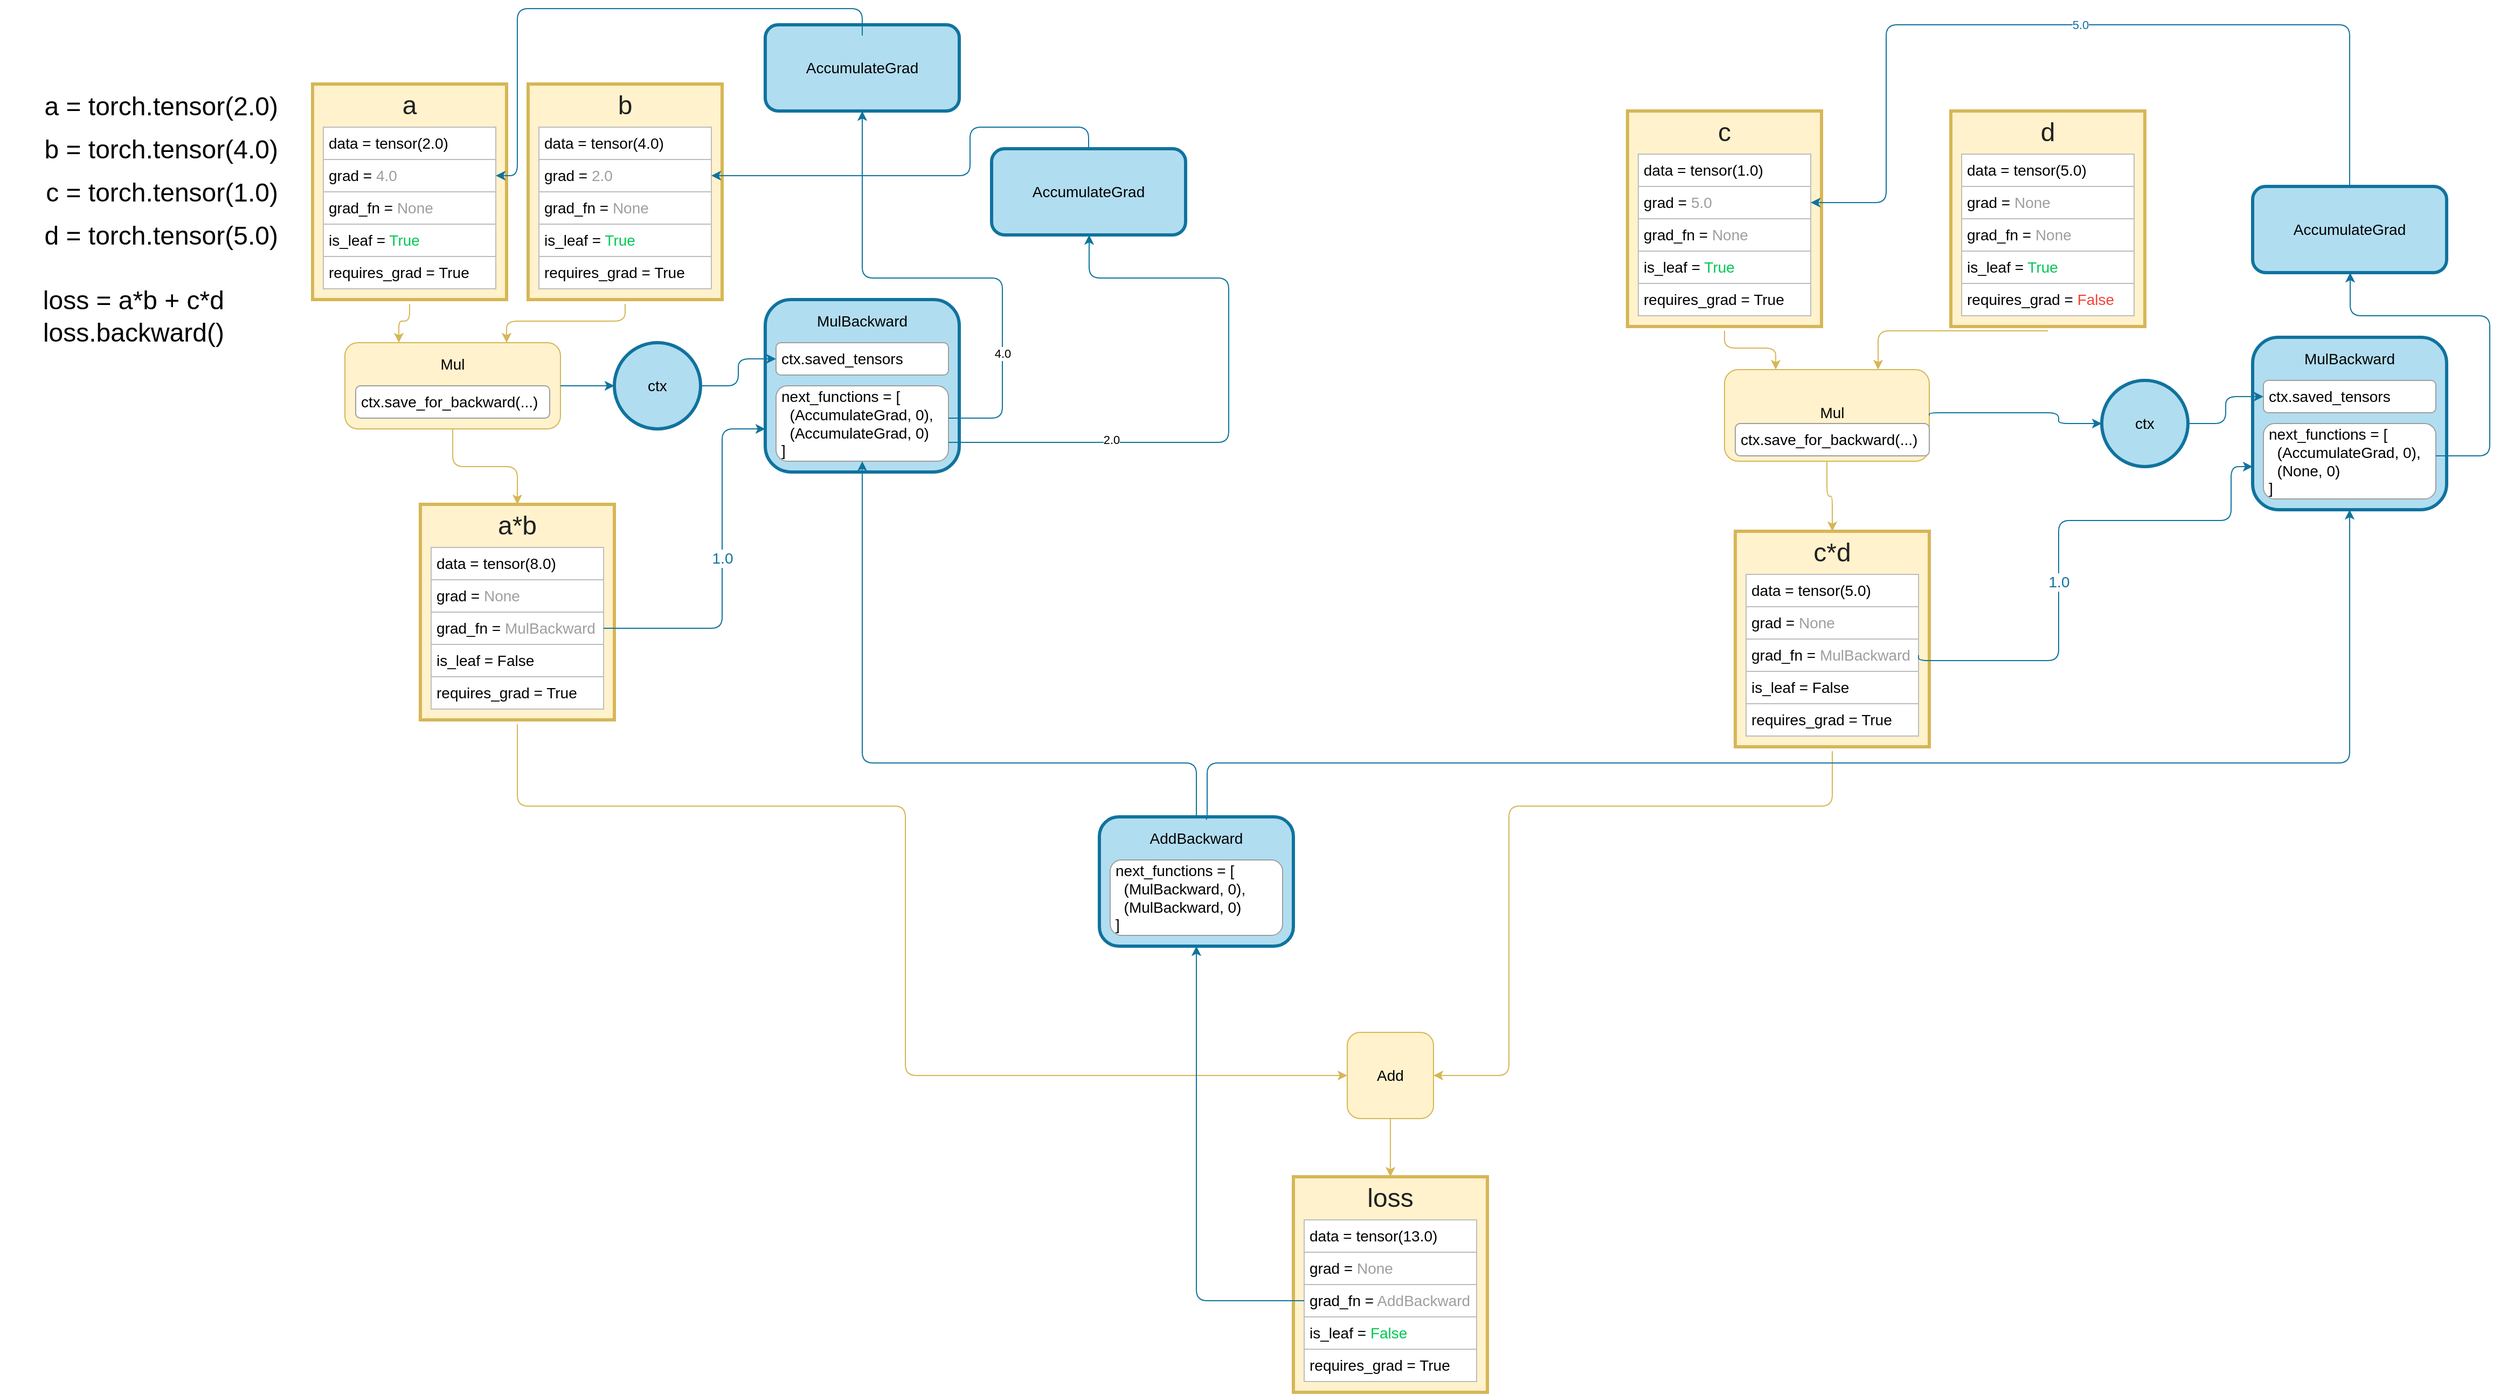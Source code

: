 <mxfile version="21.3.7" type="github">
  <diagram name="Страница 1" id="6cj-dm2TCupNIVutivOo">
    <mxGraphModel dx="1238" dy="2367" grid="1" gridSize="10" guides="1" tooltips="1" connect="1" arrows="1" fold="1" page="1" pageScale="1" pageWidth="827" pageHeight="1169" math="0" shadow="0">
      <root>
        <mxCell id="0" />
        <mxCell id="1" parent="0" />
        <mxCell id="ab2Kzsvk-i5Xff6N2FPf-1" style="edgeStyle=orthogonalEdgeStyle;comic=0;html=1;entryX=0.25;entryY=0;shadow=0;startArrow=none;startFill=0;jettySize=auto;orthogonalLoop=1;strokeColor=#d6b656;strokeWidth=1;fontSize=14;fontColor=#000000;fillColor=#fff2cc;rounded=1;" edge="1" parent="1" source="ab2Kzsvk-i5Xff6N2FPf-23" target="ab2Kzsvk-i5Xff6N2FPf-11">
          <mxGeometry relative="1" as="geometry" />
        </mxCell>
        <mxCell id="ab2Kzsvk-i5Xff6N2FPf-2" value="a = torch.tensor(2.0)&lt;br style=&quot;font-size: 24px&quot;&gt;" style="text;html=1;strokeColor=none;fillColor=none;align=right;verticalAlign=top;whiteSpace=wrap;rounded=0;fontSize=24;spacing=2;fontColor=#000000;" vertex="1" parent="1">
          <mxGeometry x="10" y="10" width="260" height="40" as="geometry" />
        </mxCell>
        <mxCell id="ab2Kzsvk-i5Xff6N2FPf-4" value="" style="rounded=0;whiteSpace=wrap;html=1;fillColor=#fff2cc;strokeColor=#d6b656;glass=0;comic=0;shadow=0;strokeWidth=3;perimeterSpacing=4;" vertex="1" parent="1">
          <mxGeometry x="1520" y="35" width="180" height="200" as="geometry" />
        </mxCell>
        <mxCell id="ab2Kzsvk-i5Xff6N2FPf-5" value="&lt;div style=&quot;text-align: justify ; font-size: 14px&quot;&gt;data = tensor(1.0)&lt;/div&gt;" style="rounded=0;whiteSpace=wrap;html=1;align=left;fontSize=14;fillColor=#ffffff;strokeColor=#BDBDBD;fontColor=#000000;perimeterSpacing=0;labelBorderColor=none;spacing=5;spacingLeft=0;" vertex="1" parent="1">
          <mxGeometry x="1530" y="75" width="160" height="30" as="geometry" />
        </mxCell>
        <mxCell id="ab2Kzsvk-i5Xff6N2FPf-6" value="&lt;div style=&quot;text-align: justify ; font-size: 14px&quot;&gt;grad = &lt;font color=&quot;#9e9e9e&quot;&gt;5.0&lt;/font&gt;&lt;br&gt;&lt;/div&gt;" style="rounded=0;whiteSpace=wrap;html=1;align=left;fontSize=14;fillColor=#ffffff;strokeColor=#BDBDBD;perimeterSpacing=0;labelBorderColor=none;spacing=5;spacingLeft=0;" vertex="1" parent="1">
          <mxGeometry x="1530" y="105" width="160" height="30" as="geometry" />
        </mxCell>
        <mxCell id="ab2Kzsvk-i5Xff6N2FPf-7" value="&lt;div style=&quot;text-align: center ; font-size: 24px&quot;&gt;c&lt;/div&gt;" style="rounded=1;whiteSpace=wrap;html=1;align=center;strokeColor=none;fontSize=24;fillColor=none;fontColor=#212121;" vertex="1" parent="1">
          <mxGeometry x="1550" y="35" width="120" height="40" as="geometry" />
        </mxCell>
        <mxCell id="ab2Kzsvk-i5Xff6N2FPf-8" value="&lt;div style=&quot;text-align: justify ; font-size: 14px&quot;&gt;grad_fn = &lt;font color=&quot;#9e9e9e&quot;&gt;None&lt;/font&gt;&lt;br&gt;&lt;/div&gt;" style="rounded=0;whiteSpace=wrap;html=1;align=left;fontSize=14;verticalAlign=middle;fillColor=#ffffff;strokeColor=#BDBDBD;perimeterSpacing=0;labelBorderColor=none;spacing=5;spacingLeft=0;" vertex="1" parent="1">
          <mxGeometry x="1530" y="135" width="160" height="30" as="geometry" />
        </mxCell>
        <mxCell id="ab2Kzsvk-i5Xff6N2FPf-9" value="&lt;div style=&quot;text-align: justify ; font-size: 14px&quot;&gt;is_leaf = &lt;font color=&quot;#00c853&quot;&gt;True&lt;/font&gt;&lt;br&gt;&lt;/div&gt;" style="rounded=0;whiteSpace=wrap;html=1;align=left;fontSize=14;verticalAlign=middle;fillColor=#ffffff;strokeColor=#BDBDBD;perimeterSpacing=0;labelBorderColor=none;spacing=5;spacingLeft=0;" vertex="1" parent="1">
          <mxGeometry x="1530" y="165" width="160" height="30" as="geometry" />
        </mxCell>
        <mxCell id="ab2Kzsvk-i5Xff6N2FPf-11" value="" style="rounded=1;whiteSpace=wrap;html=1;strokeColor=#d6b656;strokeWidth=1;fillColor=#fff2cc;fontSize=14;align=right;" vertex="1" parent="1">
          <mxGeometry x="330" y="250" width="200" height="80" as="geometry" />
        </mxCell>
        <mxCell id="ab2Kzsvk-i5Xff6N2FPf-12" value="Mul&lt;br&gt;" style="text;html=1;strokeColor=none;fillColor=none;align=center;verticalAlign=middle;whiteSpace=wrap;rounded=0;fontSize=14;" vertex="1" parent="1">
          <mxGeometry x="390" y="250" width="80" height="40" as="geometry" />
        </mxCell>
        <mxCell id="ab2Kzsvk-i5Xff6N2FPf-13" value="b = torch.tensor(4.0)" style="text;html=1;strokeColor=none;fillColor=none;align=right;verticalAlign=top;whiteSpace=wrap;rounded=0;fontSize=24;spacing=2;fontColor=#000000;" vertex="1" parent="1">
          <mxGeometry x="10" y="50" width="260" height="40" as="geometry" />
        </mxCell>
        <mxCell id="ab2Kzsvk-i5Xff6N2FPf-14" style="edgeStyle=orthogonalEdgeStyle;comic=0;html=1;entryX=0.75;entryY=0;shadow=0;startArrow=none;startFill=0;jettySize=auto;orthogonalLoop=1;strokeColor=#d6b656;strokeWidth=1;fontSize=14;fontColor=#000000;fillColor=#fff2cc;rounded=1;" edge="1" parent="1" source="ab2Kzsvk-i5Xff6N2FPf-15" target="ab2Kzsvk-i5Xff6N2FPf-11">
          <mxGeometry relative="1" as="geometry" />
        </mxCell>
        <mxCell id="ab2Kzsvk-i5Xff6N2FPf-15" value="" style="rounded=0;whiteSpace=wrap;html=1;fillColor=#fff2cc;strokeColor=#d6b656;glass=0;comic=0;shadow=0;strokeWidth=3;perimeterSpacing=4;" vertex="1" parent="1">
          <mxGeometry x="500" y="10" width="180" height="200" as="geometry" />
        </mxCell>
        <mxCell id="ab2Kzsvk-i5Xff6N2FPf-16" value="&lt;div style=&quot;text-align: justify ; font-size: 14px&quot;&gt;data = tensor(4.0)&lt;/div&gt;" style="rounded=0;whiteSpace=wrap;html=1;align=left;fontSize=14;fillColor=#ffffff;strokeColor=#BDBDBD;fontColor=#000000;perimeterSpacing=0;labelBorderColor=none;spacing=5;spacingLeft=0;" vertex="1" parent="1">
          <mxGeometry x="510" y="50" width="160" height="30" as="geometry" />
        </mxCell>
        <mxCell id="ab2Kzsvk-i5Xff6N2FPf-17" value="&lt;div style=&quot;text-align: justify ; font-size: 14px&quot;&gt;grad = &lt;font color=&quot;#9e9e9e&quot;&gt;2.0&lt;/font&gt;&lt;br&gt;&lt;/div&gt;" style="rounded=0;whiteSpace=wrap;html=1;align=left;fontSize=14;fillColor=#ffffff;strokeColor=#BDBDBD;perimeterSpacing=0;labelBorderColor=none;spacing=5;spacingLeft=0;" vertex="1" parent="1">
          <mxGeometry x="510" y="80" width="160" height="30" as="geometry" />
        </mxCell>
        <mxCell id="ab2Kzsvk-i5Xff6N2FPf-18" value="&lt;div style=&quot;text-align: center ; font-size: 24px&quot;&gt;b&lt;/div&gt;" style="rounded=1;whiteSpace=wrap;html=1;align=center;strokeColor=none;fontSize=24;fillColor=none;fontColor=#212121;" vertex="1" parent="1">
          <mxGeometry x="530" y="10" width="120" height="40" as="geometry" />
        </mxCell>
        <mxCell id="ab2Kzsvk-i5Xff6N2FPf-19" value="&lt;div style=&quot;text-align: justify ; font-size: 14px&quot;&gt;grad_fn = &lt;font color=&quot;#9e9e9e&quot;&gt;None&lt;/font&gt;&lt;br&gt;&lt;/div&gt;" style="rounded=0;whiteSpace=wrap;html=1;align=left;fontSize=14;verticalAlign=middle;fillColor=#ffffff;strokeColor=#BDBDBD;perimeterSpacing=0;labelBorderColor=none;spacing=5;spacingLeft=0;" vertex="1" parent="1">
          <mxGeometry x="510" y="110" width="160" height="30" as="geometry" />
        </mxCell>
        <mxCell id="ab2Kzsvk-i5Xff6N2FPf-20" value="&lt;div style=&quot;text-align: justify ; font-size: 14px&quot;&gt;is_leaf = &lt;font color=&quot;#00c853&quot;&gt;True&lt;/font&gt;&lt;br&gt;&lt;/div&gt;" style="rounded=0;whiteSpace=wrap;html=1;align=left;fontSize=14;verticalAlign=middle;fillColor=#ffffff;strokeColor=#BDBDBD;perimeterSpacing=0;labelBorderColor=none;spacing=5;spacingLeft=0;" vertex="1" parent="1">
          <mxGeometry x="510" y="140" width="160" height="30" as="geometry" />
        </mxCell>
        <mxCell id="ab2Kzsvk-i5Xff6N2FPf-21" value="&lt;div style=&quot;text-align: justify ; font-size: 14px&quot;&gt;&lt;span style=&quot;font-size: 14px&quot;&gt;requires_grad = True&lt;/span&gt;&lt;/div&gt;" style="rounded=0;whiteSpace=wrap;html=1;align=left;fontSize=14;verticalAlign=middle;fillColor=#ffffff;strokeColor=#BDBDBD;perimeterSpacing=0;labelBorderColor=none;spacing=5;spacingLeft=0;" vertex="1" parent="1">
          <mxGeometry x="510" y="170" width="160" height="30" as="geometry" />
        </mxCell>
        <mxCell id="ab2Kzsvk-i5Xff6N2FPf-22" value="" style="group" vertex="1" connectable="0" parent="1">
          <mxGeometry x="300" y="10" width="180" height="200" as="geometry" />
        </mxCell>
        <mxCell id="ab2Kzsvk-i5Xff6N2FPf-23" value="" style="rounded=0;whiteSpace=wrap;html=1;fillColor=#fff2cc;strokeColor=#d6b656;glass=0;comic=0;shadow=0;strokeWidth=3;perimeterSpacing=4;" vertex="1" parent="ab2Kzsvk-i5Xff6N2FPf-22">
          <mxGeometry width="180" height="200" as="geometry" />
        </mxCell>
        <mxCell id="ab2Kzsvk-i5Xff6N2FPf-24" value="&lt;div style=&quot;text-align: center ; font-size: 24px&quot;&gt;a&lt;/div&gt;" style="rounded=1;whiteSpace=wrap;html=1;align=center;strokeColor=none;fontSize=24;fillColor=none;fontColor=#212121;" vertex="1" parent="ab2Kzsvk-i5Xff6N2FPf-22">
          <mxGeometry x="30" width="120" height="40" as="geometry" />
        </mxCell>
        <mxCell id="ab2Kzsvk-i5Xff6N2FPf-25" value="&lt;div style=&quot;text-align: justify ; font-size: 14px&quot;&gt;grad_fn = &lt;font color=&quot;#9e9e9e&quot;&gt;None&lt;/font&gt;&lt;br&gt;&lt;/div&gt;" style="rounded=0;whiteSpace=wrap;html=1;align=left;fontSize=14;verticalAlign=middle;fillColor=#ffffff;strokeColor=#BDBDBD;perimeterSpacing=0;labelBorderColor=none;spacing=5;spacingLeft=0;" vertex="1" parent="ab2Kzsvk-i5Xff6N2FPf-22">
          <mxGeometry x="10" y="100" width="160" height="30" as="geometry" />
        </mxCell>
        <mxCell id="ab2Kzsvk-i5Xff6N2FPf-26" value="&lt;div style=&quot;text-align: justify ; font-size: 14px&quot;&gt;is_leaf = &lt;font color=&quot;#00c853&quot;&gt;True&lt;/font&gt;&lt;br&gt;&lt;/div&gt;" style="rounded=0;whiteSpace=wrap;html=1;align=left;fontSize=14;verticalAlign=middle;fillColor=#ffffff;strokeColor=#BDBDBD;perimeterSpacing=0;labelBorderColor=none;spacing=5;spacingLeft=0;" vertex="1" parent="ab2Kzsvk-i5Xff6N2FPf-22">
          <mxGeometry x="10" y="130" width="160" height="30" as="geometry" />
        </mxCell>
        <mxCell id="ab2Kzsvk-i5Xff6N2FPf-27" value="&lt;div style=&quot;text-align: justify ; font-size: 14px&quot;&gt;&lt;span style=&quot;font-size: 14px&quot;&gt;requires_grad = True&lt;/span&gt;&lt;/div&gt;" style="rounded=0;whiteSpace=wrap;html=1;align=left;fontSize=14;verticalAlign=middle;fillColor=#ffffff;strokeColor=#BDBDBD;perimeterSpacing=0;labelBorderColor=none;spacing=5;spacingLeft=0;" vertex="1" parent="ab2Kzsvk-i5Xff6N2FPf-22">
          <mxGeometry x="10" y="160" width="160" height="30" as="geometry" />
        </mxCell>
        <mxCell id="ab2Kzsvk-i5Xff6N2FPf-28" value="" style="group" vertex="1" connectable="0" parent="ab2Kzsvk-i5Xff6N2FPf-22">
          <mxGeometry x="10" y="40" width="160" height="60" as="geometry" />
        </mxCell>
        <mxCell id="ab2Kzsvk-i5Xff6N2FPf-29" value="&lt;div style=&quot;text-align: justify ; font-size: 14px&quot;&gt;data = tensor(2.0)&lt;/div&gt;" style="rounded=0;whiteSpace=wrap;html=1;align=left;fontSize=14;fillColor=#ffffff;strokeColor=#BDBDBD;fontColor=#000000;perimeterSpacing=0;labelBorderColor=none;spacing=5;spacingLeft=0;" vertex="1" parent="ab2Kzsvk-i5Xff6N2FPf-28">
          <mxGeometry width="160" height="30" as="geometry" />
        </mxCell>
        <mxCell id="ab2Kzsvk-i5Xff6N2FPf-30" value="&lt;div style=&quot;text-align: justify ; font-size: 14px&quot;&gt;grad = &lt;font color=&quot;#9e9e9e&quot;&gt;4.0&lt;/font&gt;&lt;br&gt;&lt;/div&gt;" style="rounded=0;whiteSpace=wrap;html=1;align=left;fontSize=14;fillColor=#ffffff;strokeColor=#BDBDBD;perimeterSpacing=0;labelBorderColor=none;spacing=5;spacingLeft=0;" vertex="1" parent="ab2Kzsvk-i5Xff6N2FPf-28">
          <mxGeometry y="30" width="160" height="30" as="geometry" />
        </mxCell>
        <mxCell id="ab2Kzsvk-i5Xff6N2FPf-31" value="&lt;div style=&quot;text-align: justify ; font-size: 14px&quot;&gt;&lt;span style=&quot;font-size: 14px&quot;&gt;requires_grad = True&lt;/span&gt;&lt;/div&gt;" style="rounded=0;whiteSpace=wrap;html=1;align=left;fontSize=14;verticalAlign=middle;fillColor=#ffffff;strokeColor=#BDBDBD;perimeterSpacing=0;labelBorderColor=none;spacing=5;spacingLeft=0;" vertex="1" parent="1">
          <mxGeometry x="1530" y="195" width="160" height="30" as="geometry" />
        </mxCell>
        <mxCell id="ab2Kzsvk-i5Xff6N2FPf-32" value="" style="rounded=0;whiteSpace=wrap;html=1;fillColor=#fff2cc;strokeColor=#d6b656;glass=0;comic=0;shadow=0;strokeWidth=3;perimeterSpacing=4;" vertex="1" parent="1">
          <mxGeometry x="1820" y="35" width="180" height="200" as="geometry" />
        </mxCell>
        <mxCell id="ab2Kzsvk-i5Xff6N2FPf-33" value="&lt;div style=&quot;text-align: justify ; font-size: 14px&quot;&gt;data = tensor(5.0)&lt;/div&gt;" style="rounded=0;whiteSpace=wrap;html=1;align=left;fontSize=14;fillColor=#ffffff;strokeColor=#BDBDBD;fontColor=#000000;perimeterSpacing=0;labelBorderColor=none;spacing=5;spacingLeft=0;" vertex="1" parent="1">
          <mxGeometry x="1830" y="75" width="160" height="30" as="geometry" />
        </mxCell>
        <mxCell id="ab2Kzsvk-i5Xff6N2FPf-34" value="&lt;div style=&quot;text-align: justify ; font-size: 14px&quot;&gt;grad = &lt;font color=&quot;#9e9e9e&quot;&gt;None&lt;/font&gt;&lt;br&gt;&lt;/div&gt;" style="rounded=0;whiteSpace=wrap;html=1;align=left;fontSize=14;fillColor=#ffffff;strokeColor=#BDBDBD;perimeterSpacing=0;labelBorderColor=none;spacing=5;spacingLeft=0;" vertex="1" parent="1">
          <mxGeometry x="1830" y="105" width="160" height="30" as="geometry" />
        </mxCell>
        <mxCell id="ab2Kzsvk-i5Xff6N2FPf-35" value="&lt;div style=&quot;text-align: center ; font-size: 24px&quot;&gt;d&lt;/div&gt;" style="rounded=1;whiteSpace=wrap;html=1;align=center;strokeColor=none;fontSize=24;fillColor=none;fontColor=#212121;" vertex="1" parent="1">
          <mxGeometry x="1850" y="35" width="120" height="40" as="geometry" />
        </mxCell>
        <mxCell id="ab2Kzsvk-i5Xff6N2FPf-36" value="&lt;div style=&quot;text-align: justify ; font-size: 14px&quot;&gt;grad_fn = &lt;font color=&quot;#9e9e9e&quot;&gt;None&lt;/font&gt;&lt;br&gt;&lt;/div&gt;" style="rounded=0;whiteSpace=wrap;html=1;align=left;fontSize=14;verticalAlign=middle;fillColor=#ffffff;strokeColor=#BDBDBD;perimeterSpacing=0;labelBorderColor=none;spacing=5;spacingLeft=0;" vertex="1" parent="1">
          <mxGeometry x="1830" y="135" width="160" height="30" as="geometry" />
        </mxCell>
        <mxCell id="ab2Kzsvk-i5Xff6N2FPf-37" value="&lt;div style=&quot;text-align: justify ; font-size: 14px&quot;&gt;is_leaf = &lt;font color=&quot;#00c853&quot;&gt;True&lt;/font&gt;&lt;br&gt;&lt;/div&gt;" style="rounded=0;whiteSpace=wrap;html=1;align=left;fontSize=14;verticalAlign=middle;fillColor=#ffffff;strokeColor=#BDBDBD;perimeterSpacing=0;labelBorderColor=none;spacing=5;spacingLeft=0;" vertex="1" parent="1">
          <mxGeometry x="1830" y="165" width="160" height="30" as="geometry" />
        </mxCell>
        <mxCell id="ab2Kzsvk-i5Xff6N2FPf-38" value="&lt;div style=&quot;text-align: justify ; font-size: 14px&quot;&gt;&lt;span style=&quot;font-size: 14px&quot;&gt;requires_grad = &lt;font color=&quot;#f44336&quot;&gt;False&lt;/font&gt;&lt;/span&gt;&lt;/div&gt;" style="rounded=0;whiteSpace=wrap;html=1;align=left;fontSize=14;verticalAlign=middle;fillColor=#ffffff;strokeColor=#BDBDBD;perimeterSpacing=0;labelBorderColor=none;spacing=5;spacingLeft=0;" vertex="1" parent="1">
          <mxGeometry x="1830" y="195" width="160" height="30" as="geometry" />
        </mxCell>
        <mxCell id="ab2Kzsvk-i5Xff6N2FPf-39" value="c = torch.tensor(1.0)" style="text;html=1;strokeColor=none;fillColor=none;align=right;verticalAlign=top;whiteSpace=wrap;rounded=0;fontSize=24;spacing=2;fontColor=#000000;" vertex="1" parent="1">
          <mxGeometry x="10" y="90" width="260" height="40" as="geometry" />
        </mxCell>
        <mxCell id="ab2Kzsvk-i5Xff6N2FPf-40" value="d = torch.tensor(5.0)" style="text;html=1;strokeColor=none;fillColor=none;align=right;verticalAlign=top;whiteSpace=wrap;rounded=0;fontSize=24;spacing=2;fontColor=#000000;" vertex="1" parent="1">
          <mxGeometry x="10" y="130" width="260" height="40" as="geometry" />
        </mxCell>
        <mxCell id="ab2Kzsvk-i5Xff6N2FPf-42" style="edgeStyle=orthogonalEdgeStyle;comic=0;html=1;entryX=0.25;entryY=0;shadow=0;startArrow=none;startFill=0;jettySize=auto;orthogonalLoop=1;strokeColor=#d6b656;strokeWidth=1;fontSize=14;fontColor=#000000;fillColor=#fff2cc;rounded=1;exitX=0.5;exitY=1;exitDx=0;exitDy=0;" edge="1" parent="1" target="ab2Kzsvk-i5Xff6N2FPf-43" source="ab2Kzsvk-i5Xff6N2FPf-4">
          <mxGeometry relative="1" as="geometry">
            <mxPoint x="1620" y="239" as="sourcePoint" />
          </mxGeometry>
        </mxCell>
        <mxCell id="ab2Kzsvk-i5Xff6N2FPf-43" value="" style="rounded=1;whiteSpace=wrap;html=1;strokeColor=#d6b656;strokeWidth=1;fillColor=#fff2cc;fontSize=14;align=right;" vertex="1" parent="1">
          <mxGeometry x="1610" y="275" width="190" height="85" as="geometry" />
        </mxCell>
        <mxCell id="ab2Kzsvk-i5Xff6N2FPf-44" value="Mul&lt;br&gt;" style="text;html=1;strokeColor=none;fillColor=none;align=center;verticalAlign=middle;whiteSpace=wrap;rounded=0;fontSize=14;" vertex="1" parent="1">
          <mxGeometry x="1670" y="295" width="80" height="40" as="geometry" />
        </mxCell>
        <mxCell id="ab2Kzsvk-i5Xff6N2FPf-45" style="edgeStyle=orthogonalEdgeStyle;comic=0;html=1;entryX=0.75;entryY=0;shadow=0;startArrow=none;startFill=0;jettySize=auto;orthogonalLoop=1;strokeColor=#d6b656;strokeWidth=1;fontSize=14;fontColor=#000000;fillColor=#fff2cc;rounded=1;exitX=0.5;exitY=1;exitDx=0;exitDy=0;" edge="1" parent="1" target="ab2Kzsvk-i5Xff6N2FPf-43" source="ab2Kzsvk-i5Xff6N2FPf-32">
          <mxGeometry relative="1" as="geometry">
            <mxPoint x="1870" y="345" as="sourcePoint" />
          </mxGeometry>
        </mxCell>
        <mxCell id="ab2Kzsvk-i5Xff6N2FPf-46" value="loss = a*b + c*d" style="text;html=1;strokeColor=none;fillColor=none;align=right;verticalAlign=top;whiteSpace=wrap;rounded=0;fontSize=24;spacing=2;fontColor=#000000;" vertex="1" parent="1">
          <mxGeometry x="40" y="190" width="180" height="40" as="geometry" />
        </mxCell>
        <mxCell id="ab2Kzsvk-i5Xff6N2FPf-48" value="loss.backward()" style="text;html=1;strokeColor=none;fillColor=none;align=right;verticalAlign=top;whiteSpace=wrap;rounded=0;fontSize=24;spacing=2;fontColor=#000000;" vertex="1" parent="1">
          <mxGeometry x="50" y="220" width="170" height="40" as="geometry" />
        </mxCell>
        <mxCell id="ab2Kzsvk-i5Xff6N2FPf-49" style="edgeStyle=orthogonalEdgeStyle;comic=0;html=1;entryX=0;entryY=0.5;shadow=0;startArrow=none;startFill=0;jettySize=auto;orthogonalLoop=1;strokeColor=#d6b656;strokeWidth=1;fontSize=14;fontColor=#000000;fillColor=#fff2cc;rounded=1;exitX=0.5;exitY=1;exitDx=0;exitDy=0;entryDx=0;entryDy=0;" edge="1" parent="1" target="ab2Kzsvk-i5Xff6N2FPf-51" source="ab2Kzsvk-i5Xff6N2FPf-72">
          <mxGeometry relative="1" as="geometry">
            <mxPoint x="740" y="735" as="sourcePoint" />
            <Array as="points">
              <mxPoint x="490" y="680" />
              <mxPoint x="850" y="680" />
              <mxPoint x="850" y="930" />
            </Array>
          </mxGeometry>
        </mxCell>
        <mxCell id="ab2Kzsvk-i5Xff6N2FPf-50" value="" style="rounded=1;whiteSpace=wrap;html=1;strokeColor=#d6b656;strokeWidth=1;fillColor=#fff2cc;fontSize=14;align=right;" vertex="1" parent="1">
          <mxGeometry x="1260" y="890" width="80" height="80" as="geometry" />
        </mxCell>
        <mxCell id="ab2Kzsvk-i5Xff6N2FPf-51" value="Add" style="text;html=1;strokeColor=none;fillColor=none;align=center;verticalAlign=middle;whiteSpace=wrap;rounded=0;fontSize=14;" vertex="1" parent="1">
          <mxGeometry x="1260" y="910" width="80" height="40" as="geometry" />
        </mxCell>
        <mxCell id="ab2Kzsvk-i5Xff6N2FPf-52" style="edgeStyle=orthogonalEdgeStyle;comic=0;html=1;entryX=1;entryY=0.5;shadow=0;startArrow=none;startFill=0;jettySize=auto;orthogonalLoop=1;strokeColor=#d6b656;strokeWidth=1;fontSize=14;fontColor=#000000;fillColor=#fff2cc;rounded=1;exitX=0.5;exitY=1;exitDx=0;exitDy=0;entryDx=0;entryDy=0;" edge="1" parent="1" target="ab2Kzsvk-i5Xff6N2FPf-51" source="ab2Kzsvk-i5Xff6N2FPf-81">
          <mxGeometry relative="1" as="geometry">
            <mxPoint x="970" y="720" as="sourcePoint" />
            <Array as="points">
              <mxPoint x="1710" y="680" />
              <mxPoint x="1410" y="680" />
              <mxPoint x="1410" y="930" />
            </Array>
          </mxGeometry>
        </mxCell>
        <mxCell id="ab2Kzsvk-i5Xff6N2FPf-53" value="" style="rounded=0;whiteSpace=wrap;html=1;fillColor=#fff2cc;strokeColor=#d6b656;glass=0;comic=0;shadow=0;strokeWidth=3;perimeterSpacing=4;" vertex="1" parent="1">
          <mxGeometry x="1210" y="1024" width="180" height="200" as="geometry" />
        </mxCell>
        <mxCell id="ab2Kzsvk-i5Xff6N2FPf-54" value="&lt;div style=&quot;text-align: justify ; font-size: 14px&quot;&gt;data = tensor(13.0)&lt;/div&gt;" style="rounded=0;whiteSpace=wrap;html=1;align=left;fontSize=14;fillColor=#ffffff;strokeColor=#BDBDBD;fontColor=#000000;perimeterSpacing=0;labelBorderColor=none;spacing=5;spacingLeft=0;" vertex="1" parent="1">
          <mxGeometry x="1220" y="1064" width="160" height="30" as="geometry" />
        </mxCell>
        <mxCell id="ab2Kzsvk-i5Xff6N2FPf-55" value="&lt;div style=&quot;text-align: justify ; font-size: 14px&quot;&gt;grad = &lt;font color=&quot;#9e9e9e&quot;&gt;None&lt;/font&gt;&lt;br&gt;&lt;/div&gt;" style="rounded=0;whiteSpace=wrap;html=1;align=left;fontSize=14;fillColor=#ffffff;strokeColor=#BDBDBD;perimeterSpacing=0;labelBorderColor=none;spacing=5;spacingLeft=0;" vertex="1" parent="1">
          <mxGeometry x="1220" y="1094" width="160" height="30" as="geometry" />
        </mxCell>
        <mxCell id="ab2Kzsvk-i5Xff6N2FPf-56" value="&lt;div style=&quot;text-align: center ; font-size: 24px&quot;&gt;loss&lt;/div&gt;" style="rounded=1;whiteSpace=wrap;html=1;align=center;strokeColor=none;fontSize=24;fillColor=none;fontColor=#212121;" vertex="1" parent="1">
          <mxGeometry x="1240" y="1024" width="120" height="40" as="geometry" />
        </mxCell>
        <mxCell id="ab2Kzsvk-i5Xff6N2FPf-57" value="&lt;div style=&quot;text-align: justify ; font-size: 14px&quot;&gt;grad_fn = &lt;font color=&quot;#9e9e9e&quot;&gt;AddBackward&lt;/font&gt;&lt;/div&gt;" style="rounded=0;whiteSpace=wrap;html=1;align=left;fontSize=14;verticalAlign=middle;fillColor=#ffffff;strokeColor=#BDBDBD;perimeterSpacing=0;labelBorderColor=none;spacing=5;spacingLeft=0;" vertex="1" parent="1">
          <mxGeometry x="1220" y="1124" width="160" height="30" as="geometry" />
        </mxCell>
        <mxCell id="ab2Kzsvk-i5Xff6N2FPf-58" value="&lt;div style=&quot;text-align: justify ; font-size: 14px&quot;&gt;is_leaf = &lt;font color=&quot;#00c853&quot;&gt;False&lt;/font&gt;&lt;br&gt;&lt;/div&gt;" style="rounded=0;whiteSpace=wrap;html=1;align=left;fontSize=14;verticalAlign=middle;fillColor=#ffffff;strokeColor=#BDBDBD;perimeterSpacing=0;labelBorderColor=none;spacing=5;spacingLeft=0;" vertex="1" parent="1">
          <mxGeometry x="1220" y="1154" width="160" height="30" as="geometry" />
        </mxCell>
        <mxCell id="ab2Kzsvk-i5Xff6N2FPf-59" value="&lt;div style=&quot;text-align: justify ; font-size: 14px&quot;&gt;&lt;span style=&quot;font-size: 14px&quot;&gt;requires_grad = True&lt;/span&gt;&lt;/div&gt;" style="rounded=0;whiteSpace=wrap;html=1;align=left;fontSize=14;verticalAlign=middle;fillColor=#ffffff;strokeColor=#BDBDBD;perimeterSpacing=0;labelBorderColor=none;spacing=5;spacingLeft=0;" vertex="1" parent="1">
          <mxGeometry x="1220" y="1184" width="160" height="30" as="geometry" />
        </mxCell>
        <mxCell id="ab2Kzsvk-i5Xff6N2FPf-60" style="edgeStyle=orthogonalEdgeStyle;comic=0;html=1;entryX=0.5;entryY=0;shadow=0;startArrow=none;startFill=0;jettySize=auto;orthogonalLoop=1;strokeColor=#d6b656;strokeWidth=1;fontSize=14;fontColor=#000000;fillColor=#fff2cc;rounded=1;entryDx=0;entryDy=0;exitX=0.5;exitY=1;exitDx=0;exitDy=0;" edge="1" parent="1" source="ab2Kzsvk-i5Xff6N2FPf-50" target="ab2Kzsvk-i5Xff6N2FPf-56">
          <mxGeometry relative="1" as="geometry">
            <mxPoint x="1150" y="1024" as="sourcePoint" />
            <mxPoint x="1290" y="900" as="targetPoint" />
          </mxGeometry>
        </mxCell>
        <mxCell id="ab2Kzsvk-i5Xff6N2FPf-61" value="" style="rounded=1;whiteSpace=wrap;html=1;strokeColor=#10739e;strokeWidth=3;fillColor=#b1ddf0;fontSize=14;align=right;" vertex="1" parent="1">
          <mxGeometry x="2100" y="105" width="180" height="80" as="geometry" />
        </mxCell>
        <mxCell id="ab2Kzsvk-i5Xff6N2FPf-62" value="AccumulateGrad&lt;br&gt;" style="text;html=1;strokeColor=none;fillColor=none;align=center;verticalAlign=middle;whiteSpace=wrap;rounded=0;fontSize=14;fontColor=#000000;" vertex="1" parent="1">
          <mxGeometry x="2110" y="115" width="160" height="60" as="geometry" />
        </mxCell>
        <mxCell id="ab2Kzsvk-i5Xff6N2FPf-63" value="ctx" style="ellipse;whiteSpace=wrap;html=1;aspect=fixed;strokeColor=#10739e;strokeWidth=3;fillColor=#b1ddf0;fontSize=14;" vertex="1" parent="1">
          <mxGeometry x="1960" y="285" width="80" height="80" as="geometry" />
        </mxCell>
        <mxCell id="ab2Kzsvk-i5Xff6N2FPf-64" value="" style="rounded=1;whiteSpace=wrap;html=1;strokeColor=#10739e;strokeWidth=3;fillColor=#b1ddf0;fontSize=14;align=right;" vertex="1" parent="1">
          <mxGeometry x="2100" y="245" width="180" height="160" as="geometry" />
        </mxCell>
        <mxCell id="ab2Kzsvk-i5Xff6N2FPf-65" value="MulBackward&lt;br&gt;" style="text;html=1;strokeColor=none;fillColor=none;align=center;verticalAlign=middle;whiteSpace=wrap;rounded=0;fontSize=14;fontColor=#000000;" vertex="1" parent="1">
          <mxGeometry x="2110" y="245" width="160" height="40" as="geometry" />
        </mxCell>
        <mxCell id="ab2Kzsvk-i5Xff6N2FPf-66" value="ctx.saved_tensors&lt;br&gt;" style="rounded=1;whiteSpace=wrap;html=1;strokeColor=#9E9E9E;strokeWidth=1;fillColor=#ffffff;gradientColor=none;fontSize=14;fontColor=#000000;align=left;spacing=5;" vertex="1" parent="1">
          <mxGeometry x="2110" y="285" width="160" height="30" as="geometry" />
        </mxCell>
        <mxCell id="ab2Kzsvk-i5Xff6N2FPf-67" style="edgeStyle=orthogonalEdgeStyle;html=1;entryX=0;entryY=0.5;endArrow=classic;endFill=1;jettySize=auto;orthogonalLoop=1;strokeColor=#10739e;strokeWidth=1;fontSize=14;fillColor=#b1ddf0;rounded=1;" edge="1" parent="1" source="ab2Kzsvk-i5Xff6N2FPf-63" target="ab2Kzsvk-i5Xff6N2FPf-66">
          <mxGeometry relative="1" as="geometry" />
        </mxCell>
        <mxCell id="ab2Kzsvk-i5Xff6N2FPf-68" value="next_functions = [&lt;br&gt;&amp;nbsp; (AccumulateGrad, 0),&lt;br&gt;&amp;nbsp; (None, 0)&lt;br&gt;]&lt;br&gt;" style="rounded=1;whiteSpace=wrap;html=1;strokeColor=#9E9E9E;strokeWidth=1;fillColor=#ffffff;gradientColor=none;fontSize=14;fontColor=#000000;align=left;spacing=5;" vertex="1" parent="1">
          <mxGeometry x="2110" y="325" width="160" height="70" as="geometry" />
        </mxCell>
        <mxCell id="ab2Kzsvk-i5Xff6N2FPf-69" style="edgeStyle=orthogonalEdgeStyle;rounded=1;html=1;jettySize=auto;orthogonalLoop=1;strokeColor=#10739E;entryX=0.5;entryY=1;" edge="1" parent="1">
          <mxGeometry relative="1" as="geometry">
            <mxPoint x="2190.5" y="185" as="targetPoint" />
            <Array as="points">
              <mxPoint x="2320" y="355" />
              <mxPoint x="2320" y="225" />
              <mxPoint x="2190" y="225" />
            </Array>
            <mxPoint x="2270" y="355" as="sourcePoint" />
          </mxGeometry>
        </mxCell>
        <mxCell id="ab2Kzsvk-i5Xff6N2FPf-70" value="&lt;span&gt;&lt;font face=&quot;Helvetica&quot; style=&quot;font-size: 14px&quot;&gt;&lt;br&gt;&lt;/font&gt;&lt;/span&gt;" style="text;html=1;resizable=0;points=[];align=center;verticalAlign=middle;labelBackgroundColor=#ffffff;fontSize=16;fontFamily=Courier New;fontColor=#10739E;" vertex="1" connectable="0" parent="1">
          <mxGeometry x="2300" y="355" as="geometry">
            <mxPoint x="10" y="-51" as="offset" />
          </mxGeometry>
        </mxCell>
        <mxCell id="ab2Kzsvk-i5Xff6N2FPf-71" value="" style="edgeStyle=orthogonalEdgeStyle;rounded=1;html=1;entryX=0;entryY=0.5;jettySize=auto;orthogonalLoop=1;strokeColor=#10739e;fillColor=#b1ddf0;fontColor=#10739E;exitX=1;exitY=0.5;exitDx=0;exitDy=0;entryDx=0;entryDy=0;" edge="1" parent="1" source="ab2Kzsvk-i5Xff6N2FPf-43" target="ab2Kzsvk-i5Xff6N2FPf-63">
          <mxGeometry x="-0.16" relative="1" as="geometry">
            <Array as="points">
              <mxPoint x="1800" y="315" />
              <mxPoint x="1920" y="315" />
              <mxPoint x="1920" y="325" />
            </Array>
            <mxPoint x="1854.75" y="645" as="sourcePoint" />
            <mxPoint x="2165.25" y="490" as="targetPoint" />
            <mxPoint as="offset" />
          </mxGeometry>
        </mxCell>
        <mxCell id="ab2Kzsvk-i5Xff6N2FPf-72" value="" style="rounded=0;whiteSpace=wrap;html=1;fillColor=#fff2cc;strokeColor=#d6b656;glass=0;comic=0;shadow=0;strokeWidth=3;perimeterSpacing=4;" vertex="1" parent="1">
          <mxGeometry x="400" y="400" width="180" height="200" as="geometry" />
        </mxCell>
        <mxCell id="ab2Kzsvk-i5Xff6N2FPf-73" value="&lt;div style=&quot;text-align: justify ; font-size: 14px&quot;&gt;data = tensor(8.0)&lt;/div&gt;" style="rounded=0;whiteSpace=wrap;html=1;align=left;fontSize=14;fillColor=#ffffff;strokeColor=#BDBDBD;fontColor=#000000;perimeterSpacing=0;labelBorderColor=none;spacing=5;spacingLeft=0;" vertex="1" parent="1">
          <mxGeometry x="410" y="440" width="160" height="30" as="geometry" />
        </mxCell>
        <mxCell id="ab2Kzsvk-i5Xff6N2FPf-74" value="&lt;div style=&quot;text-align: justify ; font-size: 14px&quot;&gt;grad = &lt;font color=&quot;#9e9e9e&quot;&gt;None&lt;/font&gt;&lt;br&gt;&lt;/div&gt;" style="rounded=0;whiteSpace=wrap;html=1;align=left;fontSize=14;fillColor=#ffffff;strokeColor=#BDBDBD;perimeterSpacing=0;labelBorderColor=none;spacing=5;spacingLeft=0;" vertex="1" parent="1">
          <mxGeometry x="410" y="470" width="160" height="30" as="geometry" />
        </mxCell>
        <mxCell id="ab2Kzsvk-i5Xff6N2FPf-75" value="&lt;div style=&quot;text-align: center ; font-size: 24px&quot;&gt;a*b&lt;/div&gt;" style="rounded=1;whiteSpace=wrap;html=1;align=center;strokeColor=none;fontSize=24;fillColor=none;fontColor=#212121;" vertex="1" parent="1">
          <mxGeometry x="430" y="400" width="120" height="40" as="geometry" />
        </mxCell>
        <mxCell id="ab2Kzsvk-i5Xff6N2FPf-76" value="&lt;div style=&quot;text-align: justify ; font-size: 14px&quot;&gt;grad_fn = &lt;font color=&quot;#9e9e9e&quot;&gt;MulBackward&lt;/font&gt;&lt;br&gt;&lt;/div&gt;" style="rounded=0;whiteSpace=wrap;html=1;align=left;fontSize=14;verticalAlign=middle;fillColor=#ffffff;strokeColor=#BDBDBD;perimeterSpacing=0;labelBorderColor=none;spacing=5;spacingLeft=0;" vertex="1" parent="1">
          <mxGeometry x="410" y="500" width="160" height="30" as="geometry" />
        </mxCell>
        <mxCell id="ab2Kzsvk-i5Xff6N2FPf-77" value="&lt;div style=&quot;text-align: justify ; font-size: 14px&quot;&gt;is_leaf = False&lt;br&gt;&lt;/div&gt;" style="rounded=0;whiteSpace=wrap;html=1;align=left;fontSize=14;verticalAlign=middle;fillColor=#ffffff;strokeColor=#BDBDBD;perimeterSpacing=0;labelBorderColor=none;spacing=5;spacingLeft=0;" vertex="1" parent="1">
          <mxGeometry x="410" y="530" width="160" height="30" as="geometry" />
        </mxCell>
        <mxCell id="ab2Kzsvk-i5Xff6N2FPf-78" value="&lt;div style=&quot;text-align: justify ; font-size: 14px&quot;&gt;&lt;span style=&quot;font-size: 14px&quot;&gt;requires_grad = True&lt;/span&gt;&lt;/div&gt;" style="rounded=0;whiteSpace=wrap;html=1;align=left;fontSize=14;verticalAlign=middle;fillColor=#ffffff;strokeColor=#BDBDBD;perimeterSpacing=0;labelBorderColor=none;spacing=5;spacingLeft=0;" vertex="1" parent="1">
          <mxGeometry x="410" y="560" width="160" height="30" as="geometry" />
        </mxCell>
        <mxCell id="ab2Kzsvk-i5Xff6N2FPf-81" value="" style="rounded=0;whiteSpace=wrap;html=1;fillColor=#fff2cc;strokeColor=#d6b656;glass=0;comic=0;shadow=0;strokeWidth=3;perimeterSpacing=4;" vertex="1" parent="1">
          <mxGeometry x="1620" y="425" width="180" height="200" as="geometry" />
        </mxCell>
        <mxCell id="ab2Kzsvk-i5Xff6N2FPf-82" value="&lt;div style=&quot;text-align: justify ; font-size: 14px&quot;&gt;data = tensor(5.0)&lt;/div&gt;" style="rounded=0;whiteSpace=wrap;html=1;align=left;fontSize=14;fillColor=#ffffff;strokeColor=#BDBDBD;fontColor=#000000;perimeterSpacing=0;labelBorderColor=none;spacing=5;spacingLeft=0;" vertex="1" parent="1">
          <mxGeometry x="1630" y="465" width="160" height="30" as="geometry" />
        </mxCell>
        <mxCell id="ab2Kzsvk-i5Xff6N2FPf-83" value="&lt;div style=&quot;text-align: justify ; font-size: 14px&quot;&gt;grad = &lt;font color=&quot;#9e9e9e&quot;&gt;None&lt;/font&gt;&lt;br&gt;&lt;/div&gt;" style="rounded=0;whiteSpace=wrap;html=1;align=left;fontSize=14;fillColor=#ffffff;strokeColor=#BDBDBD;perimeterSpacing=0;labelBorderColor=none;spacing=5;spacingLeft=0;" vertex="1" parent="1">
          <mxGeometry x="1630" y="495" width="160" height="30" as="geometry" />
        </mxCell>
        <mxCell id="ab2Kzsvk-i5Xff6N2FPf-84" value="&lt;div style=&quot;text-align: center ; font-size: 24px&quot;&gt;c*d&lt;/div&gt;" style="rounded=1;whiteSpace=wrap;html=1;align=center;strokeColor=none;fontSize=24;fillColor=none;fontColor=#212121;" vertex="1" parent="1">
          <mxGeometry x="1650" y="425" width="120" height="40" as="geometry" />
        </mxCell>
        <mxCell id="ab2Kzsvk-i5Xff6N2FPf-85" value="&lt;div style=&quot;text-align: justify ; font-size: 14px&quot;&gt;grad_fn = &lt;font color=&quot;#9e9e9e&quot;&gt;MulBackward&lt;/font&gt;&lt;br&gt;&lt;/div&gt;" style="rounded=0;whiteSpace=wrap;html=1;align=left;fontSize=14;verticalAlign=middle;fillColor=#ffffff;strokeColor=#BDBDBD;perimeterSpacing=0;labelBorderColor=none;spacing=5;spacingLeft=0;" vertex="1" parent="1">
          <mxGeometry x="1630" y="525" width="160" height="30" as="geometry" />
        </mxCell>
        <mxCell id="ab2Kzsvk-i5Xff6N2FPf-86" value="&lt;div style=&quot;text-align: justify ; font-size: 14px&quot;&gt;is_leaf = False&lt;br&gt;&lt;/div&gt;" style="rounded=0;whiteSpace=wrap;html=1;align=left;fontSize=14;verticalAlign=middle;fillColor=#ffffff;strokeColor=#BDBDBD;perimeterSpacing=0;labelBorderColor=none;spacing=5;spacingLeft=0;" vertex="1" parent="1">
          <mxGeometry x="1630" y="555" width="160" height="30" as="geometry" />
        </mxCell>
        <mxCell id="ab2Kzsvk-i5Xff6N2FPf-87" value="&lt;div style=&quot;text-align: justify ; font-size: 14px&quot;&gt;&lt;span style=&quot;font-size: 14px&quot;&gt;requires_grad = True&lt;/span&gt;&lt;/div&gt;" style="rounded=0;whiteSpace=wrap;html=1;align=left;fontSize=14;verticalAlign=middle;fillColor=#ffffff;strokeColor=#BDBDBD;perimeterSpacing=0;labelBorderColor=none;spacing=5;spacingLeft=0;" vertex="1" parent="1">
          <mxGeometry x="1630" y="585" width="160" height="30" as="geometry" />
        </mxCell>
        <mxCell id="ab2Kzsvk-i5Xff6N2FPf-88" style="edgeStyle=orthogonalEdgeStyle;comic=0;html=1;entryX=0.5;entryY=0;shadow=0;startArrow=none;startFill=0;jettySize=auto;orthogonalLoop=1;strokeColor=#d6b656;strokeWidth=1;fontSize=14;fontColor=#000000;fillColor=#fff2cc;rounded=1;entryDx=0;entryDy=0;exitX=0.5;exitY=1;exitDx=0;exitDy=0;" edge="1" parent="1" source="ab2Kzsvk-i5Xff6N2FPf-11" target="ab2Kzsvk-i5Xff6N2FPf-75">
          <mxGeometry relative="1" as="geometry">
            <mxPoint x="600" y="380" as="sourcePoint" />
            <mxPoint x="520" y="260" as="targetPoint" />
          </mxGeometry>
        </mxCell>
        <mxCell id="ab2Kzsvk-i5Xff6N2FPf-89" style="edgeStyle=orthogonalEdgeStyle;comic=0;html=1;entryX=0.5;entryY=0;shadow=0;startArrow=none;startFill=0;jettySize=auto;orthogonalLoop=1;strokeColor=#d6b656;strokeWidth=1;fontSize=14;fontColor=#000000;fillColor=#fff2cc;rounded=1;exitX=0.5;exitY=1;exitDx=0;exitDy=0;entryDx=0;entryDy=0;" edge="1" parent="1" source="ab2Kzsvk-i5Xff6N2FPf-43" target="ab2Kzsvk-i5Xff6N2FPf-84">
          <mxGeometry relative="1" as="geometry">
            <mxPoint x="1060" y="259" as="sourcePoint" />
            <mxPoint x="980" y="295" as="targetPoint" />
          </mxGeometry>
        </mxCell>
        <mxCell id="ab2Kzsvk-i5Xff6N2FPf-90" value="&lt;font style=&quot;font-size: 14px&quot;&gt;1.0&lt;/font&gt;" style="edgeStyle=orthogonalEdgeStyle;rounded=1;html=1;entryX=0;entryY=0.75;jettySize=auto;orthogonalLoop=1;strokeColor=#10739e;fillColor=#b1ddf0;fontColor=#10739E;exitX=1;exitY=0.5;exitDx=0;exitDy=0;entryDx=0;entryDy=0;" edge="1" parent="1" source="ab2Kzsvk-i5Xff6N2FPf-85" target="ab2Kzsvk-i5Xff6N2FPf-64">
          <mxGeometry x="-0.16" relative="1" as="geometry">
            <Array as="points">
              <mxPoint x="1790" y="545" />
              <mxPoint x="1920" y="545" />
              <mxPoint x="1920" y="415" />
              <mxPoint x="2080" y="415" />
              <mxPoint x="2080" y="365" />
            </Array>
            <mxPoint x="1860" y="545" as="sourcePoint" />
            <mxPoint x="2070" y="555" as="targetPoint" />
            <mxPoint as="offset" />
          </mxGeometry>
        </mxCell>
        <mxCell id="ab2Kzsvk-i5Xff6N2FPf-91" value="5.0" style="edgeStyle=orthogonalEdgeStyle;rounded=1;html=1;jettySize=auto;orthogonalLoop=1;strokeColor=#10739e;fillColor=#b1ddf0;fontColor=#10739E;exitX=0.5;exitY=0;exitDx=0;exitDy=0;entryX=1;entryY=0.5;entryDx=0;entryDy=0;" edge="1" parent="1" source="ab2Kzsvk-i5Xff6N2FPf-61" target="ab2Kzsvk-i5Xff6N2FPf-6">
          <mxGeometry x="-0.018" relative="1" as="geometry">
            <Array as="points">
              <mxPoint x="2190" y="-45" />
              <mxPoint x="1760" y="-45" />
              <mxPoint x="1760" y="120" />
            </Array>
            <mxPoint x="2170" y="75" as="sourcePoint" />
            <mxPoint x="2080" y="-15" as="targetPoint" />
            <mxPoint as="offset" />
          </mxGeometry>
        </mxCell>
        <mxCell id="ab2Kzsvk-i5Xff6N2FPf-96" value="" style="rounded=1;whiteSpace=wrap;html=1;strokeColor=#10739e;strokeWidth=3;fillColor=#b1ddf0;fontSize=14;align=right;" vertex="1" parent="1">
          <mxGeometry x="720" y="-45" width="180" height="80" as="geometry" />
        </mxCell>
        <mxCell id="ab2Kzsvk-i5Xff6N2FPf-97" value="AccumulateGrad&lt;br&gt;" style="text;html=1;strokeColor=none;fillColor=none;align=center;verticalAlign=middle;whiteSpace=wrap;rounded=0;fontSize=14;fontColor=#000000;" vertex="1" parent="1">
          <mxGeometry x="730" y="-35" width="160" height="60" as="geometry" />
        </mxCell>
        <mxCell id="ab2Kzsvk-i5Xff6N2FPf-98" value="ctx" style="ellipse;whiteSpace=wrap;html=1;aspect=fixed;strokeColor=#10739e;strokeWidth=3;fillColor=#b1ddf0;fontSize=14;" vertex="1" parent="1">
          <mxGeometry x="580" y="250" width="80" height="80" as="geometry" />
        </mxCell>
        <mxCell id="ab2Kzsvk-i5Xff6N2FPf-99" value="" style="rounded=1;whiteSpace=wrap;html=1;strokeColor=#10739e;strokeWidth=3;fillColor=#b1ddf0;fontSize=14;align=right;" vertex="1" parent="1">
          <mxGeometry x="720" y="210" width="180" height="160" as="geometry" />
        </mxCell>
        <mxCell id="ab2Kzsvk-i5Xff6N2FPf-100" value="MulBackward&lt;br&gt;" style="text;html=1;strokeColor=none;fillColor=none;align=center;verticalAlign=middle;whiteSpace=wrap;rounded=0;fontSize=14;fontColor=#000000;" vertex="1" parent="1">
          <mxGeometry x="730" y="210" width="160" height="40" as="geometry" />
        </mxCell>
        <mxCell id="ab2Kzsvk-i5Xff6N2FPf-101" value="ctx.saved_tensors&lt;br&gt;" style="rounded=1;whiteSpace=wrap;html=1;strokeColor=#9E9E9E;strokeWidth=1;fillColor=#ffffff;gradientColor=none;fontSize=14;fontColor=#000000;align=left;spacing=5;" vertex="1" parent="1">
          <mxGeometry x="730" y="250" width="160" height="30" as="geometry" />
        </mxCell>
        <mxCell id="ab2Kzsvk-i5Xff6N2FPf-102" style="edgeStyle=orthogonalEdgeStyle;html=1;entryX=0;entryY=0.5;endArrow=classic;endFill=1;jettySize=auto;orthogonalLoop=1;strokeColor=#10739e;strokeWidth=1;fontSize=14;fillColor=#b1ddf0;rounded=1;" edge="1" parent="1" source="ab2Kzsvk-i5Xff6N2FPf-98" target="ab2Kzsvk-i5Xff6N2FPf-101">
          <mxGeometry relative="1" as="geometry" />
        </mxCell>
        <mxCell id="ab2Kzsvk-i5Xff6N2FPf-103" value="next_functions = [&lt;br&gt;&amp;nbsp; (AccumulateGrad, 0),&lt;br&gt;&amp;nbsp; (AccumulateGrad, 0)&lt;br&gt;]" style="rounded=1;whiteSpace=wrap;html=1;strokeColor=#9E9E9E;strokeWidth=1;fillColor=#ffffff;gradientColor=none;fontSize=14;fontColor=#000000;align=left;spacing=5;" vertex="1" parent="1">
          <mxGeometry x="730" y="290" width="160" height="70" as="geometry" />
        </mxCell>
        <mxCell id="ab2Kzsvk-i5Xff6N2FPf-104" style="edgeStyle=orthogonalEdgeStyle;rounded=1;html=1;jettySize=auto;orthogonalLoop=1;strokeColor=#10739E;entryX=0.5;entryY=1;entryDx=0;entryDy=0;" edge="1" parent="1" target="ab2Kzsvk-i5Xff6N2FPf-96">
          <mxGeometry relative="1" as="geometry">
            <mxPoint x="810.5" y="150" as="targetPoint" />
            <Array as="points">
              <mxPoint x="940" y="320" />
              <mxPoint x="940" y="190" />
              <mxPoint x="810" y="190" />
            </Array>
            <mxPoint x="890" y="320" as="sourcePoint" />
          </mxGeometry>
        </mxCell>
        <mxCell id="ab2Kzsvk-i5Xff6N2FPf-127" value="4.0" style="edgeLabel;html=1;align=center;verticalAlign=middle;resizable=0;points=[];" vertex="1" connectable="0" parent="ab2Kzsvk-i5Xff6N2FPf-104">
          <mxGeometry x="-0.665" relative="1" as="geometry">
            <mxPoint y="-32" as="offset" />
          </mxGeometry>
        </mxCell>
        <mxCell id="ab2Kzsvk-i5Xff6N2FPf-105" value="&lt;span&gt;&lt;font face=&quot;Helvetica&quot; style=&quot;font-size: 14px&quot;&gt;&lt;br&gt;&lt;/font&gt;&lt;/span&gt;" style="text;html=1;resizable=0;points=[];align=center;verticalAlign=middle;labelBackgroundColor=#ffffff;fontSize=16;fontFamily=Courier New;fontColor=#10739E;" vertex="1" connectable="0" parent="1">
          <mxGeometry x="920" y="320" as="geometry">
            <mxPoint x="10" y="-51" as="offset" />
          </mxGeometry>
        </mxCell>
        <mxCell id="ab2Kzsvk-i5Xff6N2FPf-107" value="&lt;font style=&quot;font-size: 14px&quot;&gt;1.0&lt;/font&gt;" style="edgeStyle=orthogonalEdgeStyle;rounded=1;html=1;entryX=0;entryY=0.75;jettySize=auto;orthogonalLoop=1;strokeColor=#10739e;fillColor=#b1ddf0;fontColor=#10739E;exitX=1;exitY=0.5;exitDx=0;exitDy=0;entryDx=0;entryDy=0;" edge="1" parent="1" source="ab2Kzsvk-i5Xff6N2FPf-76" target="ab2Kzsvk-i5Xff6N2FPf-99">
          <mxGeometry x="0.045" relative="1" as="geometry">
            <Array as="points">
              <mxPoint x="680" y="515" />
              <mxPoint x="680" y="330" />
            </Array>
            <mxPoint x="610" y="570" as="sourcePoint" />
            <mxPoint x="920" y="395" as="targetPoint" />
            <mxPoint as="offset" />
          </mxGeometry>
        </mxCell>
        <mxCell id="ab2Kzsvk-i5Xff6N2FPf-108" value="" style="rounded=1;whiteSpace=wrap;html=1;strokeColor=#10739e;strokeWidth=3;fillColor=#b1ddf0;fontSize=14;align=right;" vertex="1" parent="1">
          <mxGeometry x="930" y="70" width="180" height="80" as="geometry" />
        </mxCell>
        <mxCell id="ab2Kzsvk-i5Xff6N2FPf-109" value="AccumulateGrad&lt;br&gt;" style="text;html=1;strokeColor=none;fillColor=none;align=center;verticalAlign=middle;whiteSpace=wrap;rounded=0;fontSize=14;fontColor=#000000;" vertex="1" parent="1">
          <mxGeometry x="940" y="80" width="160" height="60" as="geometry" />
        </mxCell>
        <mxCell id="ab2Kzsvk-i5Xff6N2FPf-110" style="edgeStyle=orthogonalEdgeStyle;rounded=1;html=1;jettySize=auto;orthogonalLoop=1;strokeColor=#10739E;entryX=0.5;entryY=1;exitX=1;exitY=0.75;exitDx=0;exitDy=0;" edge="1" parent="1" source="ab2Kzsvk-i5Xff6N2FPf-103">
          <mxGeometry relative="1" as="geometry">
            <mxPoint x="1020.5" y="150" as="targetPoint" />
            <Array as="points">
              <mxPoint x="1150" y="343" />
              <mxPoint x="1150" y="190" />
              <mxPoint x="1021" y="190" />
            </Array>
            <mxPoint x="980" y="320" as="sourcePoint" />
          </mxGeometry>
        </mxCell>
        <mxCell id="ab2Kzsvk-i5Xff6N2FPf-126" value="2.0" style="edgeLabel;html=1;align=center;verticalAlign=middle;resizable=0;points=[];" vertex="1" connectable="0" parent="ab2Kzsvk-i5Xff6N2FPf-110">
          <mxGeometry x="-0.63" y="-3" relative="1" as="geometry">
            <mxPoint x="43" y="-6" as="offset" />
          </mxGeometry>
        </mxCell>
        <mxCell id="ab2Kzsvk-i5Xff6N2FPf-114" style="edgeStyle=orthogonalEdgeStyle;rounded=1;html=1;jettySize=auto;orthogonalLoop=1;strokeColor=#10739E;exitX=0.5;exitY=0;exitDx=0;exitDy=0;entryX=1;entryY=0.5;entryDx=0;entryDy=0;" edge="1" parent="1" source="ab2Kzsvk-i5Xff6N2FPf-108" target="ab2Kzsvk-i5Xff6N2FPf-17">
          <mxGeometry relative="1" as="geometry">
            <mxPoint x="710" y="90" as="targetPoint" />
            <Array as="points">
              <mxPoint x="1020" y="50" />
              <mxPoint x="910" y="50" />
              <mxPoint x="910" y="95" />
            </Array>
            <mxPoint x="870" y="50" as="sourcePoint" />
          </mxGeometry>
        </mxCell>
        <mxCell id="ab2Kzsvk-i5Xff6N2FPf-115" style="edgeStyle=orthogonalEdgeStyle;rounded=1;html=1;jettySize=auto;orthogonalLoop=1;strokeColor=#10739E;entryX=1;entryY=0.5;entryDx=0;entryDy=0;exitX=0.5;exitY=0;exitDx=0;exitDy=0;" edge="1" parent="1" source="ab2Kzsvk-i5Xff6N2FPf-97" target="ab2Kzsvk-i5Xff6N2FPf-30">
          <mxGeometry relative="1" as="geometry">
            <mxPoint x="698" y="-240" as="targetPoint" />
            <Array as="points">
              <mxPoint x="810" y="-60" />
              <mxPoint x="490" y="-60" />
              <mxPoint x="490" y="95" />
            </Array>
            <mxPoint x="777.5" y="-70" as="sourcePoint" />
          </mxGeometry>
        </mxCell>
        <mxCell id="ab2Kzsvk-i5Xff6N2FPf-116" value="ctx.save_for_backward(...)&lt;br&gt;" style="rounded=1;whiteSpace=wrap;html=1;strokeColor=#9E9E9E;strokeWidth=1;fillColor=#ffffff;gradientColor=none;fontSize=14;fontColor=#000000;align=left;spacing=5;" vertex="1" parent="1">
          <mxGeometry x="340" y="290" width="180" height="30" as="geometry" />
        </mxCell>
        <mxCell id="ab2Kzsvk-i5Xff6N2FPf-118" style="edgeStyle=orthogonalEdgeStyle;html=1;endArrow=classic;endFill=1;jettySize=auto;orthogonalLoop=1;strokeColor=#10739e;strokeWidth=1;fontSize=14;fillColor=#b1ddf0;rounded=1;exitX=1;exitY=0.5;exitDx=0;exitDy=0;entryX=0;entryY=0.5;entryDx=0;entryDy=0;" edge="1" parent="1" source="ab2Kzsvk-i5Xff6N2FPf-11" target="ab2Kzsvk-i5Xff6N2FPf-98">
          <mxGeometry relative="1" as="geometry">
            <mxPoint x="670" y="300" as="sourcePoint" />
            <mxPoint x="560" y="320" as="targetPoint" />
          </mxGeometry>
        </mxCell>
        <mxCell id="ab2Kzsvk-i5Xff6N2FPf-119" value="ctx.save_for_backward(...)&lt;br&gt;" style="rounded=1;whiteSpace=wrap;html=1;strokeColor=#9E9E9E;strokeWidth=1;fillColor=#ffffff;gradientColor=none;fontSize=14;fontColor=#000000;align=left;spacing=5;" vertex="1" parent="1">
          <mxGeometry x="1620" y="325" width="180" height="30" as="geometry" />
        </mxCell>
        <mxCell id="ab2Kzsvk-i5Xff6N2FPf-128" value="" style="rounded=1;whiteSpace=wrap;html=1;strokeColor=#10739e;strokeWidth=3;fillColor=#b1ddf0;fontSize=14;align=right;" vertex="1" parent="1">
          <mxGeometry x="1030" y="690" width="180" height="120" as="geometry" />
        </mxCell>
        <mxCell id="ab2Kzsvk-i5Xff6N2FPf-129" value="AddBackward&lt;br&gt;" style="text;html=1;strokeColor=none;fillColor=none;align=center;verticalAlign=middle;whiteSpace=wrap;rounded=0;fontSize=14;fontColor=#000000;" vertex="1" parent="1">
          <mxGeometry x="1040" y="690" width="160" height="40" as="geometry" />
        </mxCell>
        <mxCell id="ab2Kzsvk-i5Xff6N2FPf-130" value="next_functions = [&lt;br&gt;&amp;nbsp; (MulBackward, 0),&lt;br&gt;&amp;nbsp; (MulBackward, 0)&lt;br&gt;]" style="rounded=1;whiteSpace=wrap;html=1;strokeColor=#9E9E9E;strokeWidth=1;fillColor=#ffffff;gradientColor=none;fontSize=14;fontColor=#000000;align=left;spacing=5;" vertex="1" parent="1">
          <mxGeometry x="1040" y="730" width="160" height="70" as="geometry" />
        </mxCell>
        <mxCell id="ab2Kzsvk-i5Xff6N2FPf-131" style="edgeStyle=orthogonalEdgeStyle;rounded=1;html=1;entryX=0.5;entryY=1;jettySize=auto;orthogonalLoop=1;strokeColor=#10739e;fillColor=#b1ddf0;entryDx=0;entryDy=0;exitX=0;exitY=0.5;exitDx=0;exitDy=0;" edge="1" parent="1" source="ab2Kzsvk-i5Xff6N2FPf-57" target="ab2Kzsvk-i5Xff6N2FPf-128">
          <mxGeometry relative="1" as="geometry">
            <Array as="points">
              <mxPoint x="1120" y="1139" />
            </Array>
            <mxPoint x="1160" y="1160" as="sourcePoint" />
            <mxPoint x="1060" y="1040.23" as="targetPoint" />
          </mxGeometry>
        </mxCell>
        <mxCell id="ab2Kzsvk-i5Xff6N2FPf-132" style="edgeStyle=orthogonalEdgeStyle;rounded=1;html=1;entryX=0.5;entryY=1;jettySize=auto;orthogonalLoop=1;strokeColor=#10739e;fillColor=#b1ddf0;entryDx=0;entryDy=0;exitX=0.5;exitY=0;exitDx=0;exitDy=0;" edge="1" parent="1" source="ab2Kzsvk-i5Xff6N2FPf-129" target="ab2Kzsvk-i5Xff6N2FPf-103">
          <mxGeometry relative="1" as="geometry">
            <Array as="points">
              <mxPoint x="1120" y="640" />
              <mxPoint x="810" y="640" />
            </Array>
            <mxPoint x="760" y="729.95" as="sourcePoint" />
            <mxPoint x="1070" y="574.95" as="targetPoint" />
          </mxGeometry>
        </mxCell>
        <mxCell id="ab2Kzsvk-i5Xff6N2FPf-133" style="edgeStyle=orthogonalEdgeStyle;rounded=1;html=1;jettySize=auto;orthogonalLoop=1;strokeColor=#10739e;fillColor=#b1ddf0;exitX=0.555;exitY=0.056;exitDx=0;exitDy=0;entryX=0.5;entryY=1;entryDx=0;entryDy=0;exitPerimeter=0;" edge="1" parent="1" source="ab2Kzsvk-i5Xff6N2FPf-129" target="ab2Kzsvk-i5Xff6N2FPf-64">
          <mxGeometry relative="1" as="geometry">
            <Array as="points">
              <mxPoint x="1130" y="640" />
              <mxPoint x="2190" y="640" />
            </Array>
            <mxPoint x="1130" y="700" as="sourcePoint" />
            <mxPoint x="1940" y="680" as="targetPoint" />
          </mxGeometry>
        </mxCell>
      </root>
    </mxGraphModel>
  </diagram>
</mxfile>
